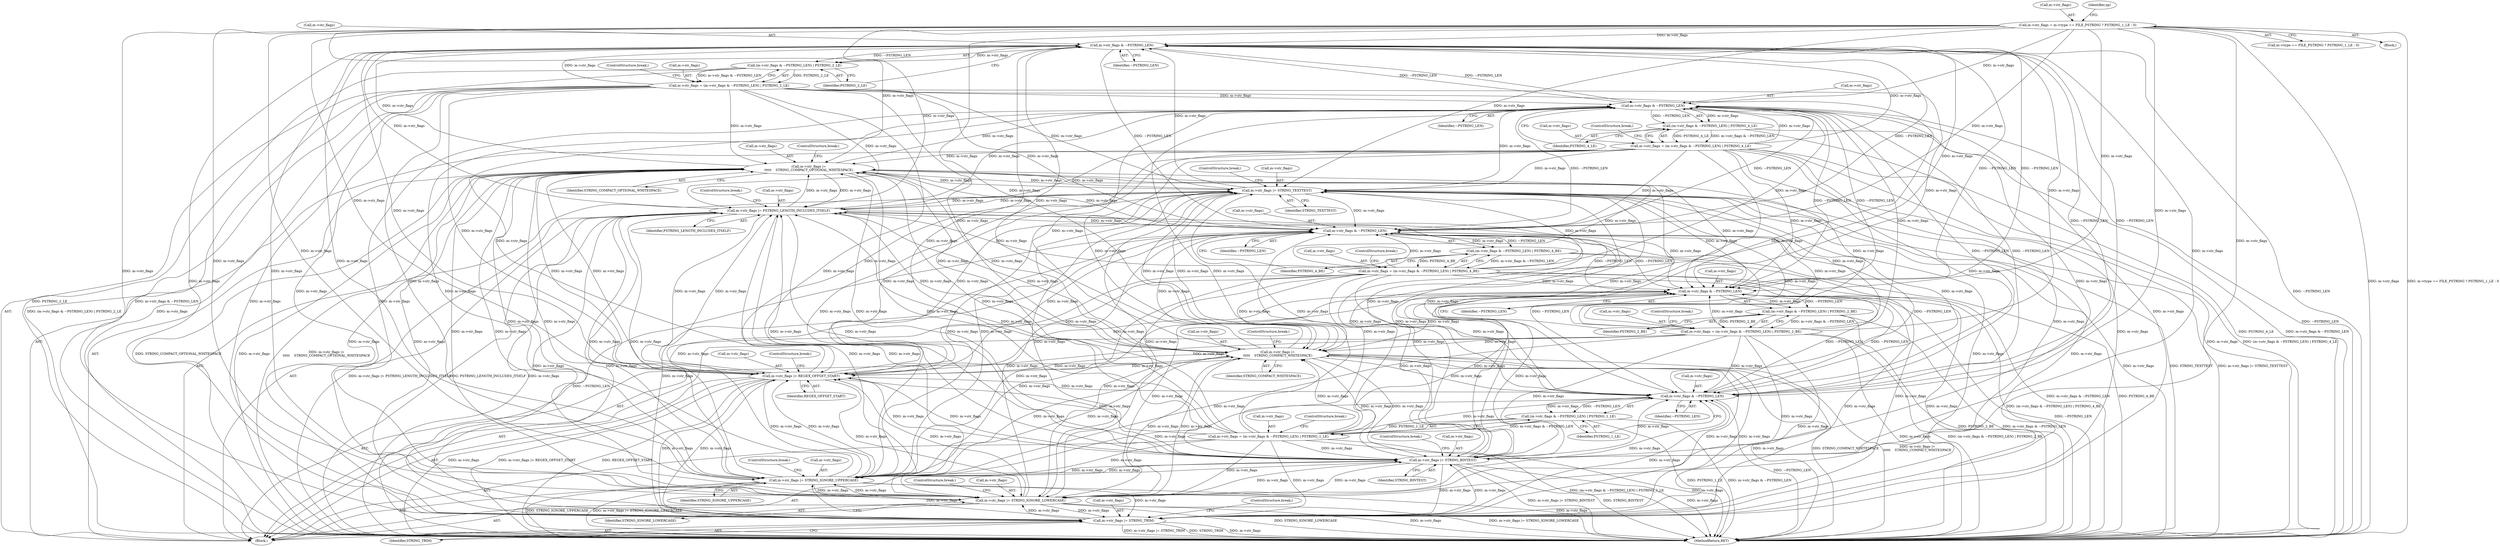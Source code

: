 digraph "0_file_4a284c89d6ef11aca34da65da7d673050a5ea320@pointer" {
"1001162" [label="(Call,m->str_flags & ~PSTRING_LEN)"];
"1001061" [label="(Call,m->str_flags |=\n\t\t\t\t\t    STRING_COMPACT_OPTIONAL_WHITESPACE)"];
"1001096" [label="(Call,m->str_flags |= STRING_TEXTTEST)"];
"1001217" [label="(Call,m->str_flags |= PSTRING_LENGTH_INCLUDES_ITSELF)"];
"1001197" [label="(Call,m->str_flags = (m->str_flags & ~PSTRING_LEN) | PSTRING_4_LE)"];
"1001201" [label="(Call,(m->str_flags & ~PSTRING_LEN) | PSTRING_4_LE)"];
"1001202" [label="(Call,m->str_flags & ~PSTRING_LEN)"];
"1000920" [label="(Call,m->str_flags = m->type == FILE_PSTRING ? PSTRING_1_LE : 0)"];
"1001103" [label="(Call,m->str_flags |= STRING_TRIM)"];
"1001137" [label="(Call,m->str_flags = (m->str_flags & ~PSTRING_LEN) | PSTRING_2_BE)"];
"1001141" [label="(Call,(m->str_flags & ~PSTRING_LEN) | PSTRING_2_BE)"];
"1001142" [label="(Call,m->str_flags & ~PSTRING_LEN)"];
"1001068" [label="(Call,m->str_flags |= STRING_IGNORE_LOWERCASE)"];
"1001075" [label="(Call,m->str_flags |= STRING_IGNORE_UPPERCASE)"];
"1001089" [label="(Call,m->str_flags |= STRING_BINTEST)"];
"1001117" [label="(Call,m->str_flags = (m->str_flags & ~PSTRING_LEN) | PSTRING_1_LE)"];
"1001121" [label="(Call,(m->str_flags & ~PSTRING_LEN) | PSTRING_1_LE)"];
"1001122" [label="(Call,m->str_flags & ~PSTRING_LEN)"];
"1001157" [label="(Call,m->str_flags = (m->str_flags & ~PSTRING_LEN) | PSTRING_2_LE)"];
"1001161" [label="(Call,(m->str_flags & ~PSTRING_LEN) | PSTRING_2_LE)"];
"1001162" [label="(Call,m->str_flags & ~PSTRING_LEN)"];
"1001082" [label="(Call,m->str_flags |= REGEX_OFFSET_START)"];
"1001054" [label="(Call,m->str_flags |=\n\t\t\t\t\t    STRING_COMPACT_WHITESPACE)"];
"1001177" [label="(Call,m->str_flags = (m->str_flags & ~PSTRING_LEN) | PSTRING_4_BE)"];
"1001181" [label="(Call,(m->str_flags & ~PSTRING_LEN) | PSTRING_4_BE)"];
"1001182" [label="(Call,m->str_flags & ~PSTRING_LEN)"];
"1001065" [label="(Identifier,STRING_COMPACT_OPTIONAL_WHITESPACE)"];
"1001142" [label="(Call,m->str_flags & ~PSTRING_LEN)"];
"1001079" [label="(Identifier,STRING_IGNORE_UPPERCASE)"];
"1001157" [label="(Call,m->str_flags = (m->str_flags & ~PSTRING_LEN) | PSTRING_2_LE)"];
"1001093" [label="(Identifier,STRING_BINTEST)"];
"1001218" [label="(Call,m->str_flags)"];
"1001163" [label="(Call,m->str_flags)"];
"1001082" [label="(Call,m->str_flags |= REGEX_OFFSET_START)"];
"1001101" [label="(ControlStructure,break;)"];
"1001208" [label="(ControlStructure,break;)"];
"1000924" [label="(Call,m->type == FILE_PSTRING ? PSTRING_1_LE : 0)"];
"1001534" [label="(MethodReturn,RET)"];
"1001217" [label="(Call,m->str_flags |= PSTRING_LENGTH_INCLUDES_ITSELF)"];
"1001143" [label="(Call,m->str_flags)"];
"1001146" [label="(Identifier,~PSTRING_LEN)"];
"1001137" [label="(Call,m->str_flags = (m->str_flags & ~PSTRING_LEN) | PSTRING_2_BE)"];
"1001066" [label="(ControlStructure,break;)"];
"1001107" [label="(Identifier,STRING_TRIM)"];
"1001138" [label="(Call,m->str_flags)"];
"1001197" [label="(Call,m->str_flags = (m->str_flags & ~PSTRING_LEN) | PSTRING_4_LE)"];
"1001201" [label="(Call,(m->str_flags & ~PSTRING_LEN) | PSTRING_4_LE)"];
"1001206" [label="(Identifier,~PSTRING_LEN)"];
"1001141" [label="(Call,(m->str_flags & ~PSTRING_LEN) | PSTRING_2_BE)"];
"1001182" [label="(Call,m->str_flags & ~PSTRING_LEN)"];
"1001094" [label="(ControlStructure,break;)"];
"1000921" [label="(Call,m->str_flags)"];
"1001168" [label="(ControlStructure,break;)"];
"1001080" [label="(ControlStructure,break;)"];
"1001186" [label="(Identifier,~PSTRING_LEN)"];
"1001167" [label="(Identifier,PSTRING_2_LE)"];
"1001202" [label="(Call,m->str_flags & ~PSTRING_LEN)"];
"1001100" [label="(Identifier,STRING_TEXTTEST)"];
"1001162" [label="(Call,m->str_flags & ~PSTRING_LEN)"];
"1001061" [label="(Call,m->str_flags |=\n\t\t\t\t\t    STRING_COMPACT_OPTIONAL_WHITESPACE)"];
"1001122" [label="(Call,m->str_flags & ~PSTRING_LEN)"];
"1001203" [label="(Call,m->str_flags)"];
"1001198" [label="(Call,m->str_flags)"];
"1000935" [label="(Identifier,op)"];
"1001073" [label="(ControlStructure,break;)"];
"1001127" [label="(Identifier,PSTRING_1_LE)"];
"1001123" [label="(Call,m->str_flags)"];
"1001055" [label="(Call,m->str_flags)"];
"1001178" [label="(Call,m->str_flags)"];
"1001207" [label="(Identifier,PSTRING_4_LE)"];
"1001059" [label="(ControlStructure,break;)"];
"1001148" [label="(ControlStructure,break;)"];
"1001075" [label="(Call,m->str_flags |= STRING_IGNORE_UPPERCASE)"];
"1001083" [label="(Call,m->str_flags)"];
"1001090" [label="(Call,m->str_flags)"];
"1001166" [label="(Identifier,~PSTRING_LEN)"];
"1001118" [label="(Call,m->str_flags)"];
"1001096" [label="(Call,m->str_flags |= STRING_TEXTTEST)"];
"1001104" [label="(Call,m->str_flags)"];
"1001158" [label="(Call,m->str_flags)"];
"1001121" [label="(Call,(m->str_flags & ~PSTRING_LEN) | PSTRING_1_LE)"];
"1000135" [label="(Block,)"];
"1001128" [label="(ControlStructure,break;)"];
"1001222" [label="(ControlStructure,break;)"];
"1001068" [label="(Call,m->str_flags |= STRING_IGNORE_LOWERCASE)"];
"1000920" [label="(Call,m->str_flags = m->type == FILE_PSTRING ? PSTRING_1_LE : 0)"];
"1001221" [label="(Identifier,PSTRING_LENGTH_INCLUDES_ITSELF)"];
"1001108" [label="(ControlStructure,break;)"];
"1001054" [label="(Call,m->str_flags |=\n\t\t\t\t\t    STRING_COMPACT_WHITESPACE)"];
"1001126" [label="(Identifier,~PSTRING_LEN)"];
"1001062" [label="(Call,m->str_flags)"];
"1001002" [label="(Block,)"];
"1001183" [label="(Call,m->str_flags)"];
"1001147" [label="(Identifier,PSTRING_2_BE)"];
"1001076" [label="(Call,m->str_flags)"];
"1001103" [label="(Call,m->str_flags |= STRING_TRIM)"];
"1001069" [label="(Call,m->str_flags)"];
"1001187" [label="(Identifier,PSTRING_4_BE)"];
"1001117" [label="(Call,m->str_flags = (m->str_flags & ~PSTRING_LEN) | PSTRING_1_LE)"];
"1001181" [label="(Call,(m->str_flags & ~PSTRING_LEN) | PSTRING_4_BE)"];
"1001188" [label="(ControlStructure,break;)"];
"1001161" [label="(Call,(m->str_flags & ~PSTRING_LEN) | PSTRING_2_LE)"];
"1001087" [label="(ControlStructure,break;)"];
"1001177" [label="(Call,m->str_flags = (m->str_flags & ~PSTRING_LEN) | PSTRING_4_BE)"];
"1001097" [label="(Call,m->str_flags)"];
"1001086" [label="(Identifier,REGEX_OFFSET_START)"];
"1001089" [label="(Call,m->str_flags |= STRING_BINTEST)"];
"1001072" [label="(Identifier,STRING_IGNORE_LOWERCASE)"];
"1001058" [label="(Identifier,STRING_COMPACT_WHITESPACE)"];
"1001162" -> "1001161"  [label="AST: "];
"1001162" -> "1001166"  [label="CFG: "];
"1001163" -> "1001162"  [label="AST: "];
"1001166" -> "1001162"  [label="AST: "];
"1001167" -> "1001162"  [label="CFG: "];
"1001162" -> "1001534"  [label="DDG: ~PSTRING_LEN"];
"1001162" -> "1001122"  [label="DDG: ~PSTRING_LEN"];
"1001162" -> "1001142"  [label="DDG: ~PSTRING_LEN"];
"1001162" -> "1001161"  [label="DDG: m->str_flags"];
"1001162" -> "1001161"  [label="DDG: ~PSTRING_LEN"];
"1001061" -> "1001162"  [label="DDG: m->str_flags"];
"1001096" -> "1001162"  [label="DDG: m->str_flags"];
"1001217" -> "1001162"  [label="DDG: m->str_flags"];
"1001197" -> "1001162"  [label="DDG: m->str_flags"];
"1000920" -> "1001162"  [label="DDG: m->str_flags"];
"1001103" -> "1001162"  [label="DDG: m->str_flags"];
"1001137" -> "1001162"  [label="DDG: m->str_flags"];
"1001068" -> "1001162"  [label="DDG: m->str_flags"];
"1001075" -> "1001162"  [label="DDG: m->str_flags"];
"1001089" -> "1001162"  [label="DDG: m->str_flags"];
"1001117" -> "1001162"  [label="DDG: m->str_flags"];
"1001157" -> "1001162"  [label="DDG: m->str_flags"];
"1001082" -> "1001162"  [label="DDG: m->str_flags"];
"1001054" -> "1001162"  [label="DDG: m->str_flags"];
"1001177" -> "1001162"  [label="DDG: m->str_flags"];
"1001182" -> "1001162"  [label="DDG: ~PSTRING_LEN"];
"1001142" -> "1001162"  [label="DDG: ~PSTRING_LEN"];
"1001202" -> "1001162"  [label="DDG: ~PSTRING_LEN"];
"1001122" -> "1001162"  [label="DDG: ~PSTRING_LEN"];
"1001162" -> "1001182"  [label="DDG: ~PSTRING_LEN"];
"1001162" -> "1001202"  [label="DDG: ~PSTRING_LEN"];
"1001061" -> "1001002"  [label="AST: "];
"1001061" -> "1001065"  [label="CFG: "];
"1001062" -> "1001061"  [label="AST: "];
"1001065" -> "1001061"  [label="AST: "];
"1001066" -> "1001061"  [label="CFG: "];
"1001061" -> "1001534"  [label="DDG: m->str_flags"];
"1001061" -> "1001534"  [label="DDG: m->str_flags |=\n\t\t\t\t\t    STRING_COMPACT_OPTIONAL_WHITESPACE"];
"1001061" -> "1001534"  [label="DDG: STRING_COMPACT_OPTIONAL_WHITESPACE"];
"1001061" -> "1001054"  [label="DDG: m->str_flags"];
"1001096" -> "1001061"  [label="DDG: m->str_flags"];
"1001217" -> "1001061"  [label="DDG: m->str_flags"];
"1001197" -> "1001061"  [label="DDG: m->str_flags"];
"1000920" -> "1001061"  [label="DDG: m->str_flags"];
"1001103" -> "1001061"  [label="DDG: m->str_flags"];
"1001137" -> "1001061"  [label="DDG: m->str_flags"];
"1001068" -> "1001061"  [label="DDG: m->str_flags"];
"1001075" -> "1001061"  [label="DDG: m->str_flags"];
"1001089" -> "1001061"  [label="DDG: m->str_flags"];
"1001117" -> "1001061"  [label="DDG: m->str_flags"];
"1001157" -> "1001061"  [label="DDG: m->str_flags"];
"1001082" -> "1001061"  [label="DDG: m->str_flags"];
"1001054" -> "1001061"  [label="DDG: m->str_flags"];
"1001177" -> "1001061"  [label="DDG: m->str_flags"];
"1001061" -> "1001068"  [label="DDG: m->str_flags"];
"1001061" -> "1001075"  [label="DDG: m->str_flags"];
"1001061" -> "1001082"  [label="DDG: m->str_flags"];
"1001061" -> "1001089"  [label="DDG: m->str_flags"];
"1001061" -> "1001096"  [label="DDG: m->str_flags"];
"1001061" -> "1001103"  [label="DDG: m->str_flags"];
"1001061" -> "1001122"  [label="DDG: m->str_flags"];
"1001061" -> "1001142"  [label="DDG: m->str_flags"];
"1001061" -> "1001182"  [label="DDG: m->str_flags"];
"1001061" -> "1001202"  [label="DDG: m->str_flags"];
"1001061" -> "1001217"  [label="DDG: m->str_flags"];
"1001096" -> "1001002"  [label="AST: "];
"1001096" -> "1001100"  [label="CFG: "];
"1001097" -> "1001096"  [label="AST: "];
"1001100" -> "1001096"  [label="AST: "];
"1001101" -> "1001096"  [label="CFG: "];
"1001096" -> "1001534"  [label="DDG: m->str_flags"];
"1001096" -> "1001534"  [label="DDG: STRING_TEXTTEST"];
"1001096" -> "1001534"  [label="DDG: m->str_flags |= STRING_TEXTTEST"];
"1001096" -> "1001054"  [label="DDG: m->str_flags"];
"1001096" -> "1001068"  [label="DDG: m->str_flags"];
"1001096" -> "1001075"  [label="DDG: m->str_flags"];
"1001096" -> "1001082"  [label="DDG: m->str_flags"];
"1001096" -> "1001089"  [label="DDG: m->str_flags"];
"1001217" -> "1001096"  [label="DDG: m->str_flags"];
"1001197" -> "1001096"  [label="DDG: m->str_flags"];
"1000920" -> "1001096"  [label="DDG: m->str_flags"];
"1001103" -> "1001096"  [label="DDG: m->str_flags"];
"1001137" -> "1001096"  [label="DDG: m->str_flags"];
"1001068" -> "1001096"  [label="DDG: m->str_flags"];
"1001075" -> "1001096"  [label="DDG: m->str_flags"];
"1001089" -> "1001096"  [label="DDG: m->str_flags"];
"1001117" -> "1001096"  [label="DDG: m->str_flags"];
"1001157" -> "1001096"  [label="DDG: m->str_flags"];
"1001082" -> "1001096"  [label="DDG: m->str_flags"];
"1001054" -> "1001096"  [label="DDG: m->str_flags"];
"1001177" -> "1001096"  [label="DDG: m->str_flags"];
"1001096" -> "1001103"  [label="DDG: m->str_flags"];
"1001096" -> "1001122"  [label="DDG: m->str_flags"];
"1001096" -> "1001142"  [label="DDG: m->str_flags"];
"1001096" -> "1001182"  [label="DDG: m->str_flags"];
"1001096" -> "1001202"  [label="DDG: m->str_flags"];
"1001096" -> "1001217"  [label="DDG: m->str_flags"];
"1001217" -> "1001002"  [label="AST: "];
"1001217" -> "1001221"  [label="CFG: "];
"1001218" -> "1001217"  [label="AST: "];
"1001221" -> "1001217"  [label="AST: "];
"1001222" -> "1001217"  [label="CFG: "];
"1001217" -> "1001534"  [label="DDG: PSTRING_LENGTH_INCLUDES_ITSELF"];
"1001217" -> "1001534"  [label="DDG: m->str_flags"];
"1001217" -> "1001534"  [label="DDG: m->str_flags |= PSTRING_LENGTH_INCLUDES_ITSELF"];
"1001217" -> "1001054"  [label="DDG: m->str_flags"];
"1001217" -> "1001068"  [label="DDG: m->str_flags"];
"1001217" -> "1001075"  [label="DDG: m->str_flags"];
"1001217" -> "1001082"  [label="DDG: m->str_flags"];
"1001217" -> "1001089"  [label="DDG: m->str_flags"];
"1001217" -> "1001103"  [label="DDG: m->str_flags"];
"1001217" -> "1001122"  [label="DDG: m->str_flags"];
"1001217" -> "1001142"  [label="DDG: m->str_flags"];
"1001217" -> "1001182"  [label="DDG: m->str_flags"];
"1001217" -> "1001202"  [label="DDG: m->str_flags"];
"1001197" -> "1001217"  [label="DDG: m->str_flags"];
"1000920" -> "1001217"  [label="DDG: m->str_flags"];
"1001103" -> "1001217"  [label="DDG: m->str_flags"];
"1001137" -> "1001217"  [label="DDG: m->str_flags"];
"1001068" -> "1001217"  [label="DDG: m->str_flags"];
"1001075" -> "1001217"  [label="DDG: m->str_flags"];
"1001089" -> "1001217"  [label="DDG: m->str_flags"];
"1001117" -> "1001217"  [label="DDG: m->str_flags"];
"1001157" -> "1001217"  [label="DDG: m->str_flags"];
"1001082" -> "1001217"  [label="DDG: m->str_flags"];
"1001054" -> "1001217"  [label="DDG: m->str_flags"];
"1001177" -> "1001217"  [label="DDG: m->str_flags"];
"1001197" -> "1001002"  [label="AST: "];
"1001197" -> "1001201"  [label="CFG: "];
"1001198" -> "1001197"  [label="AST: "];
"1001201" -> "1001197"  [label="AST: "];
"1001208" -> "1001197"  [label="CFG: "];
"1001197" -> "1001534"  [label="DDG: m->str_flags"];
"1001197" -> "1001534"  [label="DDG: (m->str_flags & ~PSTRING_LEN) | PSTRING_4_LE"];
"1001197" -> "1001054"  [label="DDG: m->str_flags"];
"1001197" -> "1001068"  [label="DDG: m->str_flags"];
"1001197" -> "1001075"  [label="DDG: m->str_flags"];
"1001197" -> "1001082"  [label="DDG: m->str_flags"];
"1001197" -> "1001089"  [label="DDG: m->str_flags"];
"1001197" -> "1001103"  [label="DDG: m->str_flags"];
"1001197" -> "1001122"  [label="DDG: m->str_flags"];
"1001197" -> "1001142"  [label="DDG: m->str_flags"];
"1001197" -> "1001182"  [label="DDG: m->str_flags"];
"1001201" -> "1001197"  [label="DDG: m->str_flags & ~PSTRING_LEN"];
"1001201" -> "1001197"  [label="DDG: PSTRING_4_LE"];
"1001197" -> "1001202"  [label="DDG: m->str_flags"];
"1001201" -> "1001207"  [label="CFG: "];
"1001202" -> "1001201"  [label="AST: "];
"1001207" -> "1001201"  [label="AST: "];
"1001201" -> "1001534"  [label="DDG: m->str_flags & ~PSTRING_LEN"];
"1001201" -> "1001534"  [label="DDG: PSTRING_4_LE"];
"1001202" -> "1001201"  [label="DDG: m->str_flags"];
"1001202" -> "1001201"  [label="DDG: ~PSTRING_LEN"];
"1001202" -> "1001206"  [label="CFG: "];
"1001203" -> "1001202"  [label="AST: "];
"1001206" -> "1001202"  [label="AST: "];
"1001207" -> "1001202"  [label="CFG: "];
"1001202" -> "1001534"  [label="DDG: ~PSTRING_LEN"];
"1001202" -> "1001122"  [label="DDG: ~PSTRING_LEN"];
"1001202" -> "1001142"  [label="DDG: ~PSTRING_LEN"];
"1001202" -> "1001182"  [label="DDG: ~PSTRING_LEN"];
"1000920" -> "1001202"  [label="DDG: m->str_flags"];
"1001103" -> "1001202"  [label="DDG: m->str_flags"];
"1001137" -> "1001202"  [label="DDG: m->str_flags"];
"1001068" -> "1001202"  [label="DDG: m->str_flags"];
"1001075" -> "1001202"  [label="DDG: m->str_flags"];
"1001089" -> "1001202"  [label="DDG: m->str_flags"];
"1001117" -> "1001202"  [label="DDG: m->str_flags"];
"1001157" -> "1001202"  [label="DDG: m->str_flags"];
"1001082" -> "1001202"  [label="DDG: m->str_flags"];
"1001054" -> "1001202"  [label="DDG: m->str_flags"];
"1001177" -> "1001202"  [label="DDG: m->str_flags"];
"1001182" -> "1001202"  [label="DDG: ~PSTRING_LEN"];
"1001142" -> "1001202"  [label="DDG: ~PSTRING_LEN"];
"1001122" -> "1001202"  [label="DDG: ~PSTRING_LEN"];
"1000920" -> "1000135"  [label="AST: "];
"1000920" -> "1000924"  [label="CFG: "];
"1000921" -> "1000920"  [label="AST: "];
"1000924" -> "1000920"  [label="AST: "];
"1000935" -> "1000920"  [label="CFG: "];
"1000920" -> "1001534"  [label="DDG: m->str_flags"];
"1000920" -> "1001534"  [label="DDG: m->type == FILE_PSTRING ? PSTRING_1_LE : 0"];
"1000920" -> "1001054"  [label="DDG: m->str_flags"];
"1000920" -> "1001068"  [label="DDG: m->str_flags"];
"1000920" -> "1001075"  [label="DDG: m->str_flags"];
"1000920" -> "1001082"  [label="DDG: m->str_flags"];
"1000920" -> "1001089"  [label="DDG: m->str_flags"];
"1000920" -> "1001103"  [label="DDG: m->str_flags"];
"1000920" -> "1001122"  [label="DDG: m->str_flags"];
"1000920" -> "1001142"  [label="DDG: m->str_flags"];
"1000920" -> "1001182"  [label="DDG: m->str_flags"];
"1001103" -> "1001002"  [label="AST: "];
"1001103" -> "1001107"  [label="CFG: "];
"1001104" -> "1001103"  [label="AST: "];
"1001107" -> "1001103"  [label="AST: "];
"1001108" -> "1001103"  [label="CFG: "];
"1001103" -> "1001534"  [label="DDG: m->str_flags"];
"1001103" -> "1001534"  [label="DDG: m->str_flags |= STRING_TRIM"];
"1001103" -> "1001534"  [label="DDG: STRING_TRIM"];
"1001103" -> "1001054"  [label="DDG: m->str_flags"];
"1001103" -> "1001068"  [label="DDG: m->str_flags"];
"1001103" -> "1001075"  [label="DDG: m->str_flags"];
"1001103" -> "1001082"  [label="DDG: m->str_flags"];
"1001103" -> "1001089"  [label="DDG: m->str_flags"];
"1001137" -> "1001103"  [label="DDG: m->str_flags"];
"1001068" -> "1001103"  [label="DDG: m->str_flags"];
"1001075" -> "1001103"  [label="DDG: m->str_flags"];
"1001089" -> "1001103"  [label="DDG: m->str_flags"];
"1001117" -> "1001103"  [label="DDG: m->str_flags"];
"1001157" -> "1001103"  [label="DDG: m->str_flags"];
"1001082" -> "1001103"  [label="DDG: m->str_flags"];
"1001054" -> "1001103"  [label="DDG: m->str_flags"];
"1001177" -> "1001103"  [label="DDG: m->str_flags"];
"1001103" -> "1001122"  [label="DDG: m->str_flags"];
"1001103" -> "1001142"  [label="DDG: m->str_flags"];
"1001103" -> "1001182"  [label="DDG: m->str_flags"];
"1001137" -> "1001002"  [label="AST: "];
"1001137" -> "1001141"  [label="CFG: "];
"1001138" -> "1001137"  [label="AST: "];
"1001141" -> "1001137"  [label="AST: "];
"1001148" -> "1001137"  [label="CFG: "];
"1001137" -> "1001534"  [label="DDG: m->str_flags"];
"1001137" -> "1001534"  [label="DDG: (m->str_flags & ~PSTRING_LEN) | PSTRING_2_BE"];
"1001137" -> "1001054"  [label="DDG: m->str_flags"];
"1001137" -> "1001068"  [label="DDG: m->str_flags"];
"1001137" -> "1001075"  [label="DDG: m->str_flags"];
"1001137" -> "1001082"  [label="DDG: m->str_flags"];
"1001137" -> "1001089"  [label="DDG: m->str_flags"];
"1001137" -> "1001122"  [label="DDG: m->str_flags"];
"1001141" -> "1001137"  [label="DDG: m->str_flags & ~PSTRING_LEN"];
"1001141" -> "1001137"  [label="DDG: PSTRING_2_BE"];
"1001137" -> "1001142"  [label="DDG: m->str_flags"];
"1001137" -> "1001182"  [label="DDG: m->str_flags"];
"1001141" -> "1001147"  [label="CFG: "];
"1001142" -> "1001141"  [label="AST: "];
"1001147" -> "1001141"  [label="AST: "];
"1001141" -> "1001534"  [label="DDG: m->str_flags & ~PSTRING_LEN"];
"1001141" -> "1001534"  [label="DDG: PSTRING_2_BE"];
"1001142" -> "1001141"  [label="DDG: m->str_flags"];
"1001142" -> "1001141"  [label="DDG: ~PSTRING_LEN"];
"1001142" -> "1001146"  [label="CFG: "];
"1001143" -> "1001142"  [label="AST: "];
"1001146" -> "1001142"  [label="AST: "];
"1001147" -> "1001142"  [label="CFG: "];
"1001142" -> "1001534"  [label="DDG: ~PSTRING_LEN"];
"1001142" -> "1001122"  [label="DDG: ~PSTRING_LEN"];
"1001068" -> "1001142"  [label="DDG: m->str_flags"];
"1001075" -> "1001142"  [label="DDG: m->str_flags"];
"1001089" -> "1001142"  [label="DDG: m->str_flags"];
"1001117" -> "1001142"  [label="DDG: m->str_flags"];
"1001157" -> "1001142"  [label="DDG: m->str_flags"];
"1001082" -> "1001142"  [label="DDG: m->str_flags"];
"1001054" -> "1001142"  [label="DDG: m->str_flags"];
"1001177" -> "1001142"  [label="DDG: m->str_flags"];
"1001182" -> "1001142"  [label="DDG: ~PSTRING_LEN"];
"1001122" -> "1001142"  [label="DDG: ~PSTRING_LEN"];
"1001142" -> "1001182"  [label="DDG: ~PSTRING_LEN"];
"1001068" -> "1001002"  [label="AST: "];
"1001068" -> "1001072"  [label="CFG: "];
"1001069" -> "1001068"  [label="AST: "];
"1001072" -> "1001068"  [label="AST: "];
"1001073" -> "1001068"  [label="CFG: "];
"1001068" -> "1001534"  [label="DDG: STRING_IGNORE_LOWERCASE"];
"1001068" -> "1001534"  [label="DDG: m->str_flags"];
"1001068" -> "1001534"  [label="DDG: m->str_flags |= STRING_IGNORE_LOWERCASE"];
"1001068" -> "1001054"  [label="DDG: m->str_flags"];
"1001075" -> "1001068"  [label="DDG: m->str_flags"];
"1001089" -> "1001068"  [label="DDG: m->str_flags"];
"1001117" -> "1001068"  [label="DDG: m->str_flags"];
"1001157" -> "1001068"  [label="DDG: m->str_flags"];
"1001082" -> "1001068"  [label="DDG: m->str_flags"];
"1001054" -> "1001068"  [label="DDG: m->str_flags"];
"1001177" -> "1001068"  [label="DDG: m->str_flags"];
"1001068" -> "1001075"  [label="DDG: m->str_flags"];
"1001068" -> "1001082"  [label="DDG: m->str_flags"];
"1001068" -> "1001089"  [label="DDG: m->str_flags"];
"1001068" -> "1001122"  [label="DDG: m->str_flags"];
"1001068" -> "1001182"  [label="DDG: m->str_flags"];
"1001075" -> "1001002"  [label="AST: "];
"1001075" -> "1001079"  [label="CFG: "];
"1001076" -> "1001075"  [label="AST: "];
"1001079" -> "1001075"  [label="AST: "];
"1001080" -> "1001075"  [label="CFG: "];
"1001075" -> "1001534"  [label="DDG: m->str_flags |= STRING_IGNORE_UPPERCASE"];
"1001075" -> "1001534"  [label="DDG: m->str_flags"];
"1001075" -> "1001534"  [label="DDG: STRING_IGNORE_UPPERCASE"];
"1001075" -> "1001054"  [label="DDG: m->str_flags"];
"1001089" -> "1001075"  [label="DDG: m->str_flags"];
"1001117" -> "1001075"  [label="DDG: m->str_flags"];
"1001157" -> "1001075"  [label="DDG: m->str_flags"];
"1001082" -> "1001075"  [label="DDG: m->str_flags"];
"1001054" -> "1001075"  [label="DDG: m->str_flags"];
"1001177" -> "1001075"  [label="DDG: m->str_flags"];
"1001075" -> "1001082"  [label="DDG: m->str_flags"];
"1001075" -> "1001089"  [label="DDG: m->str_flags"];
"1001075" -> "1001122"  [label="DDG: m->str_flags"];
"1001075" -> "1001182"  [label="DDG: m->str_flags"];
"1001089" -> "1001002"  [label="AST: "];
"1001089" -> "1001093"  [label="CFG: "];
"1001090" -> "1001089"  [label="AST: "];
"1001093" -> "1001089"  [label="AST: "];
"1001094" -> "1001089"  [label="CFG: "];
"1001089" -> "1001534"  [label="DDG: m->str_flags |= STRING_BINTEST"];
"1001089" -> "1001534"  [label="DDG: STRING_BINTEST"];
"1001089" -> "1001534"  [label="DDG: m->str_flags"];
"1001089" -> "1001054"  [label="DDG: m->str_flags"];
"1001089" -> "1001082"  [label="DDG: m->str_flags"];
"1001117" -> "1001089"  [label="DDG: m->str_flags"];
"1001157" -> "1001089"  [label="DDG: m->str_flags"];
"1001082" -> "1001089"  [label="DDG: m->str_flags"];
"1001054" -> "1001089"  [label="DDG: m->str_flags"];
"1001177" -> "1001089"  [label="DDG: m->str_flags"];
"1001089" -> "1001122"  [label="DDG: m->str_flags"];
"1001089" -> "1001182"  [label="DDG: m->str_flags"];
"1001117" -> "1001002"  [label="AST: "];
"1001117" -> "1001121"  [label="CFG: "];
"1001118" -> "1001117"  [label="AST: "];
"1001121" -> "1001117"  [label="AST: "];
"1001128" -> "1001117"  [label="CFG: "];
"1001117" -> "1001534"  [label="DDG: (m->str_flags & ~PSTRING_LEN) | PSTRING_1_LE"];
"1001117" -> "1001534"  [label="DDG: m->str_flags"];
"1001117" -> "1001054"  [label="DDG: m->str_flags"];
"1001117" -> "1001082"  [label="DDG: m->str_flags"];
"1001121" -> "1001117"  [label="DDG: m->str_flags & ~PSTRING_LEN"];
"1001121" -> "1001117"  [label="DDG: PSTRING_1_LE"];
"1001117" -> "1001122"  [label="DDG: m->str_flags"];
"1001117" -> "1001182"  [label="DDG: m->str_flags"];
"1001121" -> "1001127"  [label="CFG: "];
"1001122" -> "1001121"  [label="AST: "];
"1001127" -> "1001121"  [label="AST: "];
"1001121" -> "1001534"  [label="DDG: PSTRING_1_LE"];
"1001121" -> "1001534"  [label="DDG: m->str_flags & ~PSTRING_LEN"];
"1001122" -> "1001121"  [label="DDG: m->str_flags"];
"1001122" -> "1001121"  [label="DDG: ~PSTRING_LEN"];
"1001122" -> "1001126"  [label="CFG: "];
"1001123" -> "1001122"  [label="AST: "];
"1001126" -> "1001122"  [label="AST: "];
"1001127" -> "1001122"  [label="CFG: "];
"1001122" -> "1001534"  [label="DDG: ~PSTRING_LEN"];
"1001157" -> "1001122"  [label="DDG: m->str_flags"];
"1001082" -> "1001122"  [label="DDG: m->str_flags"];
"1001054" -> "1001122"  [label="DDG: m->str_flags"];
"1001177" -> "1001122"  [label="DDG: m->str_flags"];
"1001182" -> "1001122"  [label="DDG: ~PSTRING_LEN"];
"1001122" -> "1001182"  [label="DDG: ~PSTRING_LEN"];
"1001157" -> "1001002"  [label="AST: "];
"1001157" -> "1001161"  [label="CFG: "];
"1001158" -> "1001157"  [label="AST: "];
"1001161" -> "1001157"  [label="AST: "];
"1001168" -> "1001157"  [label="CFG: "];
"1001157" -> "1001534"  [label="DDG: (m->str_flags & ~PSTRING_LEN) | PSTRING_2_LE"];
"1001157" -> "1001534"  [label="DDG: m->str_flags"];
"1001157" -> "1001054"  [label="DDG: m->str_flags"];
"1001157" -> "1001082"  [label="DDG: m->str_flags"];
"1001161" -> "1001157"  [label="DDG: m->str_flags & ~PSTRING_LEN"];
"1001161" -> "1001157"  [label="DDG: PSTRING_2_LE"];
"1001157" -> "1001182"  [label="DDG: m->str_flags"];
"1001161" -> "1001167"  [label="CFG: "];
"1001167" -> "1001161"  [label="AST: "];
"1001161" -> "1001534"  [label="DDG: PSTRING_2_LE"];
"1001161" -> "1001534"  [label="DDG: m->str_flags & ~PSTRING_LEN"];
"1001082" -> "1001002"  [label="AST: "];
"1001082" -> "1001086"  [label="CFG: "];
"1001083" -> "1001082"  [label="AST: "];
"1001086" -> "1001082"  [label="AST: "];
"1001087" -> "1001082"  [label="CFG: "];
"1001082" -> "1001534"  [label="DDG: REGEX_OFFSET_START"];
"1001082" -> "1001534"  [label="DDG: m->str_flags"];
"1001082" -> "1001534"  [label="DDG: m->str_flags |= REGEX_OFFSET_START"];
"1001082" -> "1001054"  [label="DDG: m->str_flags"];
"1001054" -> "1001082"  [label="DDG: m->str_flags"];
"1001177" -> "1001082"  [label="DDG: m->str_flags"];
"1001082" -> "1001182"  [label="DDG: m->str_flags"];
"1001054" -> "1001002"  [label="AST: "];
"1001054" -> "1001058"  [label="CFG: "];
"1001055" -> "1001054"  [label="AST: "];
"1001058" -> "1001054"  [label="AST: "];
"1001059" -> "1001054"  [label="CFG: "];
"1001054" -> "1001534"  [label="DDG: m->str_flags"];
"1001054" -> "1001534"  [label="DDG: STRING_COMPACT_WHITESPACE"];
"1001054" -> "1001534"  [label="DDG: m->str_flags |=\n\t\t\t\t\t    STRING_COMPACT_WHITESPACE"];
"1001177" -> "1001054"  [label="DDG: m->str_flags"];
"1001054" -> "1001182"  [label="DDG: m->str_flags"];
"1001177" -> "1001002"  [label="AST: "];
"1001177" -> "1001181"  [label="CFG: "];
"1001178" -> "1001177"  [label="AST: "];
"1001181" -> "1001177"  [label="AST: "];
"1001188" -> "1001177"  [label="CFG: "];
"1001177" -> "1001534"  [label="DDG: m->str_flags"];
"1001177" -> "1001534"  [label="DDG: (m->str_flags & ~PSTRING_LEN) | PSTRING_4_BE"];
"1001181" -> "1001177"  [label="DDG: m->str_flags & ~PSTRING_LEN"];
"1001181" -> "1001177"  [label="DDG: PSTRING_4_BE"];
"1001177" -> "1001182"  [label="DDG: m->str_flags"];
"1001181" -> "1001187"  [label="CFG: "];
"1001182" -> "1001181"  [label="AST: "];
"1001187" -> "1001181"  [label="AST: "];
"1001181" -> "1001534"  [label="DDG: m->str_flags & ~PSTRING_LEN"];
"1001181" -> "1001534"  [label="DDG: PSTRING_4_BE"];
"1001182" -> "1001181"  [label="DDG: m->str_flags"];
"1001182" -> "1001181"  [label="DDG: ~PSTRING_LEN"];
"1001182" -> "1001186"  [label="CFG: "];
"1001183" -> "1001182"  [label="AST: "];
"1001186" -> "1001182"  [label="AST: "];
"1001187" -> "1001182"  [label="CFG: "];
"1001182" -> "1001534"  [label="DDG: ~PSTRING_LEN"];
}
